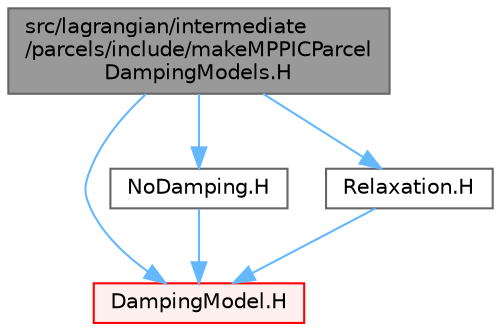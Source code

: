 digraph "src/lagrangian/intermediate/parcels/include/makeMPPICParcelDampingModels.H"
{
 // LATEX_PDF_SIZE
  bgcolor="transparent";
  edge [fontname=Helvetica,fontsize=10,labelfontname=Helvetica,labelfontsize=10];
  node [fontname=Helvetica,fontsize=10,shape=box,height=0.2,width=0.4];
  Node1 [id="Node000001",label="src/lagrangian/intermediate\l/parcels/include/makeMPPICParcel\lDampingModels.H",height=0.2,width=0.4,color="gray40", fillcolor="grey60", style="filled", fontcolor="black",tooltip=" "];
  Node1 -> Node2 [id="edge1_Node000001_Node000002",color="steelblue1",style="solid",tooltip=" "];
  Node2 [id="Node000002",label="DampingModel.H",height=0.2,width=0.4,color="red", fillcolor="#FFF0F0", style="filled",URL="$DampingModel_8H.html",tooltip=" "];
  Node1 -> Node149 [id="edge2_Node000001_Node000149",color="steelblue1",style="solid",tooltip=" "];
  Node149 [id="Node000149",label="NoDamping.H",height=0.2,width=0.4,color="grey40", fillcolor="white", style="filled",URL="$NoDamping_8H.html",tooltip=" "];
  Node149 -> Node2 [id="edge3_Node000149_Node000002",color="steelblue1",style="solid",tooltip=" "];
  Node1 -> Node150 [id="edge4_Node000001_Node000150",color="steelblue1",style="solid",tooltip=" "];
  Node150 [id="Node000150",label="Relaxation.H",height=0.2,width=0.4,color="grey40", fillcolor="white", style="filled",URL="$Relaxation_8H.html",tooltip=" "];
  Node150 -> Node2 [id="edge5_Node000150_Node000002",color="steelblue1",style="solid",tooltip=" "];
}
